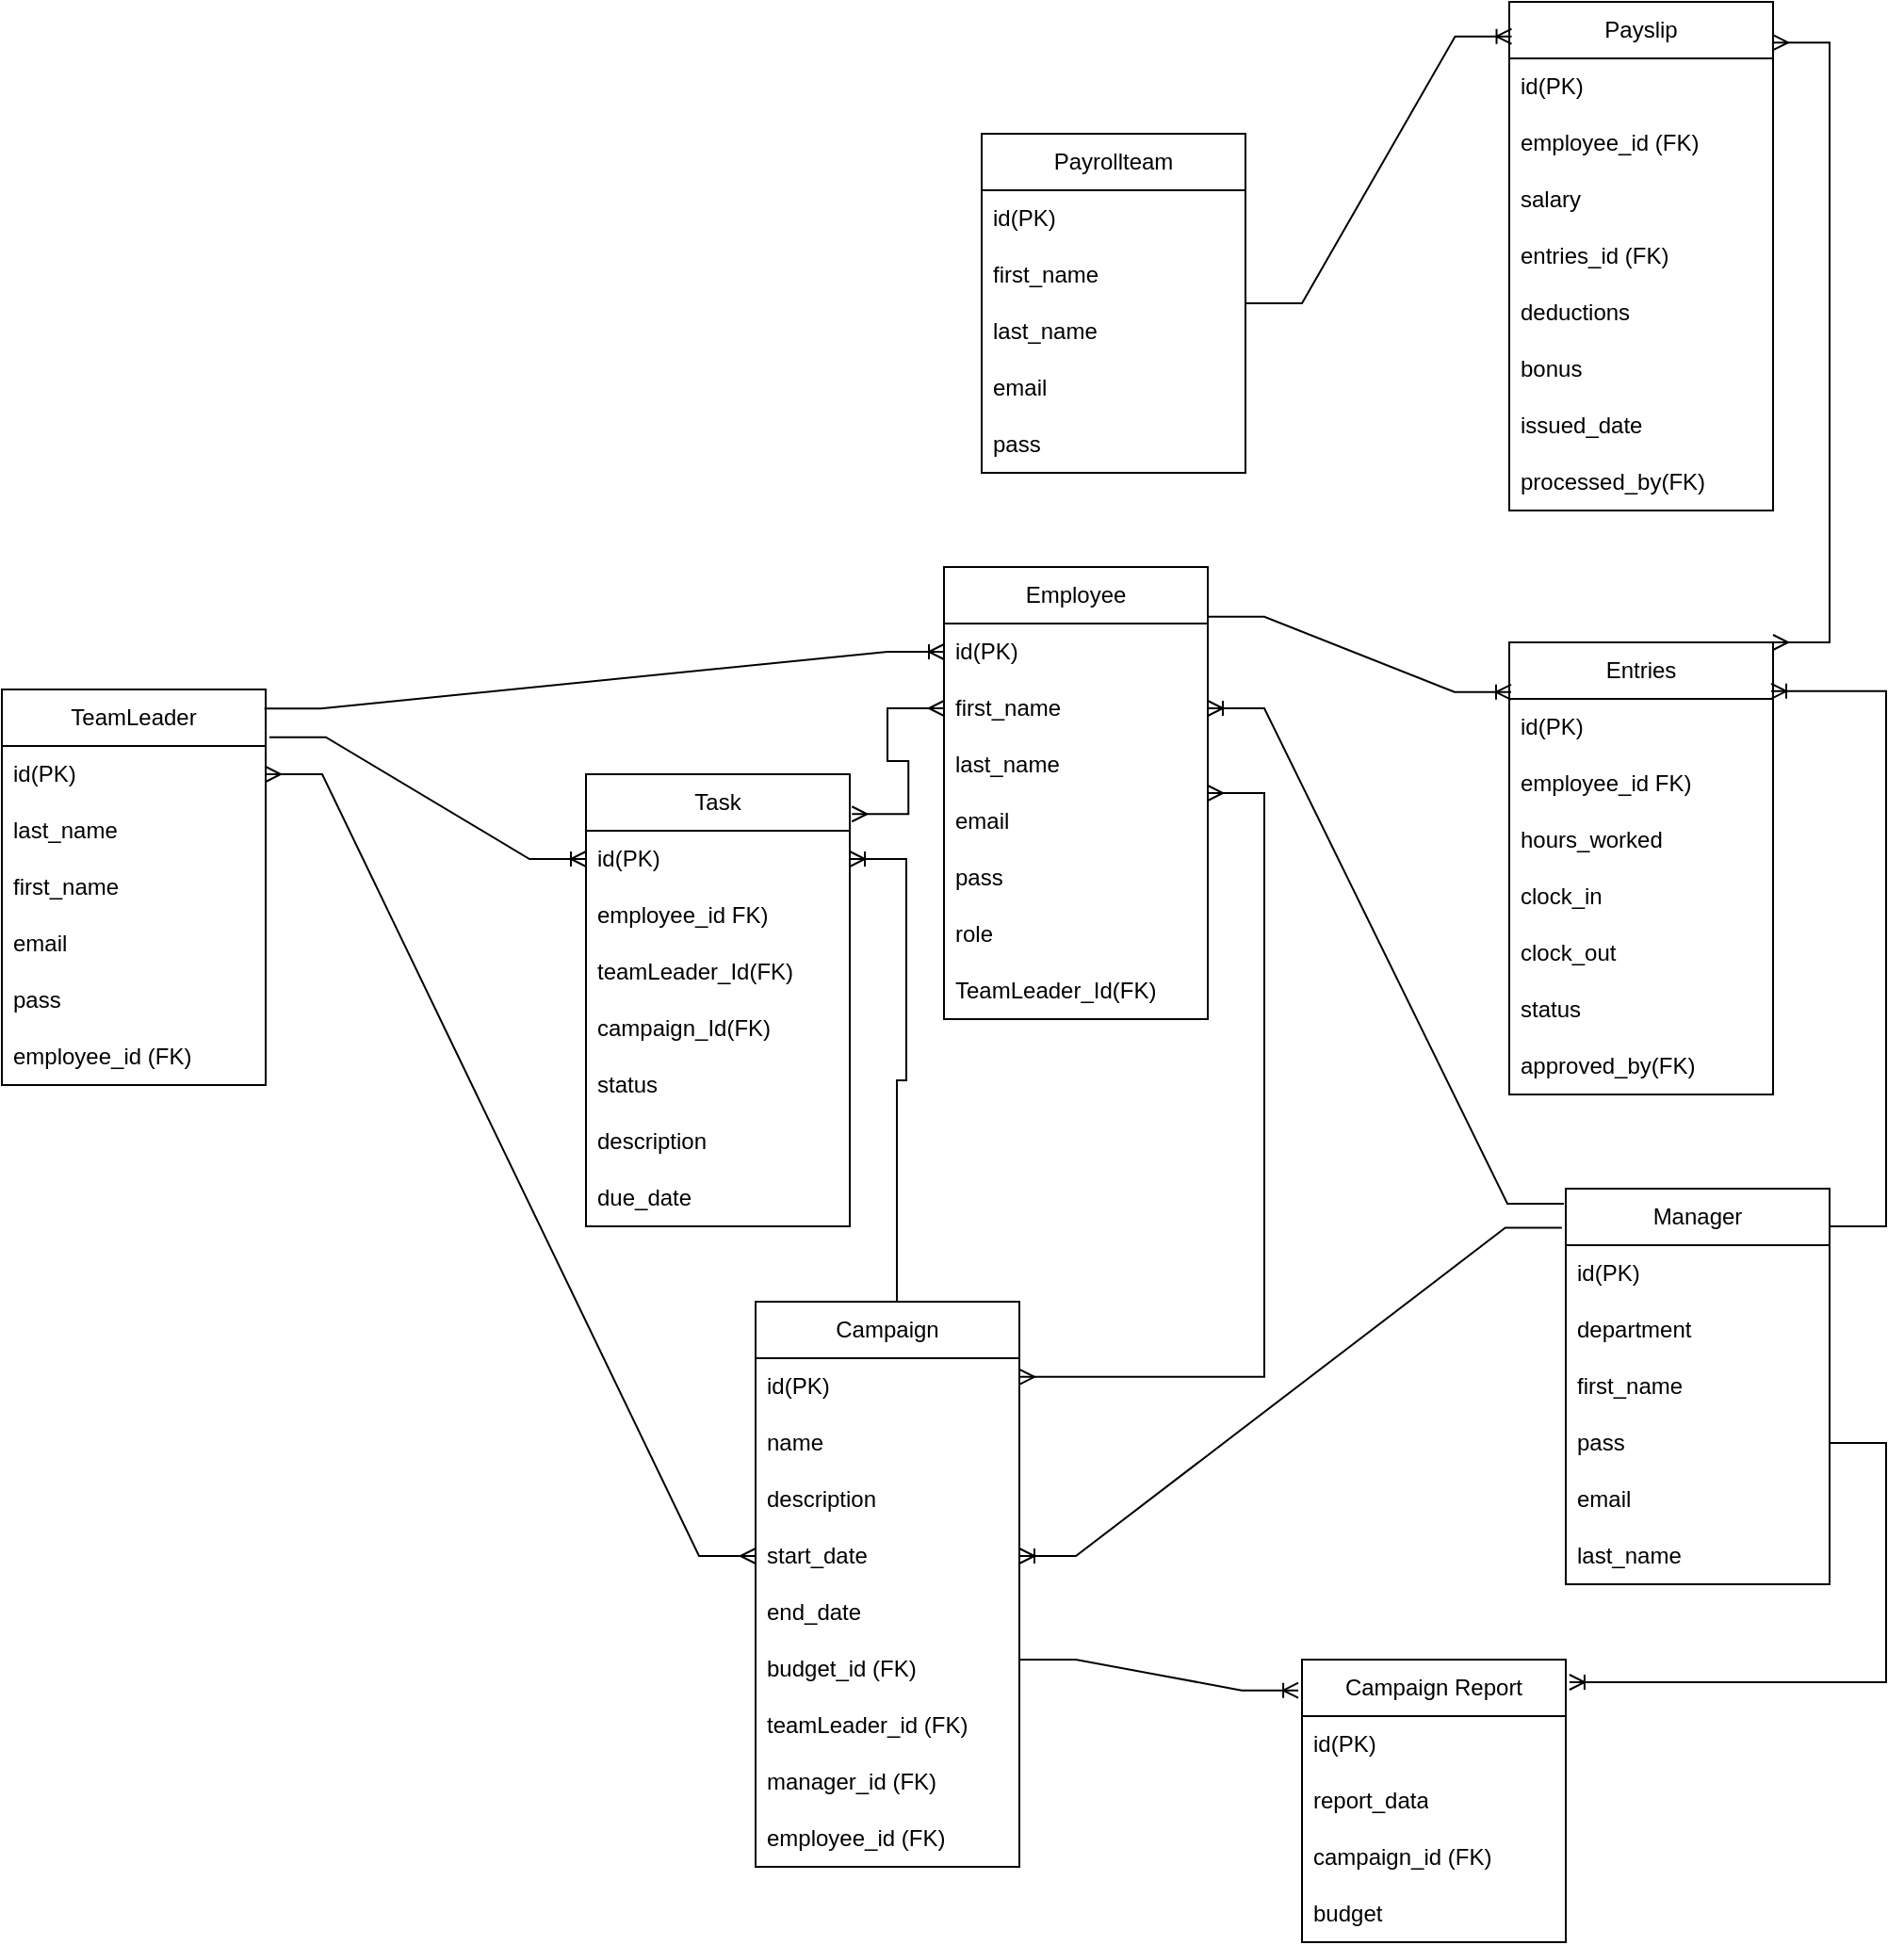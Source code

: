 <mxfile version="26.2.10">
  <diagram name="Page-1" id="Wmfk6qLvbJTr1F1_VfFd">
    <mxGraphModel dx="2952" dy="950" grid="1" gridSize="10" guides="1" tooltips="1" connect="1" arrows="1" fold="1" page="1" pageScale="1" pageWidth="827" pageHeight="1169" math="0" shadow="0">
      <root>
        <mxCell id="0" />
        <mxCell id="1" parent="0" />
        <mxCell id="tuSqd3and5ok3ep6RJln-10" value="Employee" style="swimlane;fontStyle=0;childLayout=stackLayout;horizontal=1;startSize=30;horizontalStack=0;resizeParent=1;resizeParentMax=0;resizeLast=0;collapsible=1;marginBottom=0;whiteSpace=wrap;html=1;" parent="1" vertex="1">
          <mxGeometry x="-60" y="320" width="140" height="240" as="geometry" />
        </mxCell>
        <mxCell id="tuSqd3and5ok3ep6RJln-11" value="id(PK)" style="text;strokeColor=none;fillColor=none;align=left;verticalAlign=middle;spacingLeft=4;spacingRight=4;overflow=hidden;points=[[0,0.5],[1,0.5]];portConstraint=eastwest;rotatable=0;whiteSpace=wrap;html=1;" parent="tuSqd3and5ok3ep6RJln-10" vertex="1">
          <mxGeometry y="30" width="140" height="30" as="geometry" />
        </mxCell>
        <mxCell id="tuSqd3and5ok3ep6RJln-13" value="first_&lt;span style=&quot;color: rgba(0, 0, 0, 0); font-family: monospace; font-size: 0px; text-wrap-mode: nowrap;&quot;&gt;%3CmxGraphModel%3E%3Croot%3E%3CmxCell%20id%3D%220%22%2F%3E%3CmxCell%20id%3D%221%22%20parent%3D%220%22%2F%3E%3CmxCell%20id%3D%222%22%20value%3D%22name%22%20style%3D%22text%3BstrokeColor%3Dnone%3BfillColor%3Dnone%3Balign%3Dleft%3BverticalAlign%3Dmiddle%3BspacingLeft%3D4%3BspacingRight%3D4%3Boverflow%3Dhidden%3Bpoints%3D%5B%5B0%2C0.5%5D%2C%5B1%2C0.5%5D%5D%3BportConstraint%3Deastwest%3Brotatable%3D0%3BwhiteSpace%3Dwrap%3Bhtml%3D1%3B%22%20vertex%3D%221%22%20parent%3D%221%22%3E%3CmxGeometry%20x%3D%22-200%22%20y%3D%22850%22%20width%3D%22140%22%20height%3D%2230%22%20as%3D%22geometry%22%2F%3E%3C%2FmxCell%3E%3C%2Froot%3E%3C%2FmxGraphModel%3E&lt;/span&gt;name" style="text;strokeColor=none;fillColor=none;align=left;verticalAlign=middle;spacingLeft=4;spacingRight=4;overflow=hidden;points=[[0,0.5],[1,0.5]];portConstraint=eastwest;rotatable=0;whiteSpace=wrap;html=1;" parent="tuSqd3and5ok3ep6RJln-10" vertex="1">
          <mxGeometry y="60" width="140" height="30" as="geometry" />
        </mxCell>
        <mxCell id="tuSqd3and5ok3ep6RJln-120" value="last_&lt;span style=&quot;color: rgba(0, 0, 0, 0); font-family: monospace; font-size: 0px; text-wrap-mode: nowrap;&quot;&gt;%3CmxGraphModel%3E%3Croot%3E%3CmxCell%20id%3D%220%22%2F%3E%3CmxCell%20id%3D%221%22%20parent%3D%220%22%2F%3E%3CmxCell%20id%3D%222%22%20value%3D%22name%22%20style%3D%22text%3BstrokeColor%3Dnone%3BfillColor%3Dnone%3Balign%3Dleft%3BverticalAlign%3Dmiddle%3BspacingLeft%3D4%3BspacingRight%3D4%3Boverflow%3Dhidden%3Bpoints%3D%5B%5B0%2C0.5%5D%2C%5B1%2C0.5%5D%5D%3BportConstraint%3Deastwest%3Brotatable%3D0%3BwhiteSpace%3Dwrap%3Bhtml%3D1%3B%22%20vertex%3D%221%22%20parent%3D%221%22%3E%3CmxGeometry%20x%3D%22-200%22%20y%3D%22850%22%20width%3D%22140%22%20height%3D%2230%22%20as%3D%22geometry%22%2F%3E%3C%2FmxCell%3E%3C%2Froot%3E%3C%2FmxGraphModel%3E&lt;/span&gt;name" style="text;strokeColor=none;fillColor=none;align=left;verticalAlign=middle;spacingLeft=4;spacingRight=4;overflow=hidden;points=[[0,0.5],[1,0.5]];portConstraint=eastwest;rotatable=0;whiteSpace=wrap;html=1;" parent="tuSqd3and5ok3ep6RJln-10" vertex="1">
          <mxGeometry y="90" width="140" height="30" as="geometry" />
        </mxCell>
        <mxCell id="tuSqd3and5ok3ep6RJln-15" value="email" style="text;strokeColor=none;fillColor=none;align=left;verticalAlign=middle;spacingLeft=4;spacingRight=4;overflow=hidden;points=[[0,0.5],[1,0.5]];portConstraint=eastwest;rotatable=0;whiteSpace=wrap;html=1;" parent="tuSqd3and5ok3ep6RJln-10" vertex="1">
          <mxGeometry y="120" width="140" height="30" as="geometry" />
        </mxCell>
        <mxCell id="tuSqd3and5ok3ep6RJln-16" value="pass" style="text;strokeColor=none;fillColor=none;align=left;verticalAlign=middle;spacingLeft=4;spacingRight=4;overflow=hidden;points=[[0,0.5],[1,0.5]];portConstraint=eastwest;rotatable=0;whiteSpace=wrap;html=1;" parent="tuSqd3and5ok3ep6RJln-10" vertex="1">
          <mxGeometry y="150" width="140" height="30" as="geometry" />
        </mxCell>
        <mxCell id="nJLZgOjrm-w3quuj3mW9-2" value="role" style="text;strokeColor=none;fillColor=none;align=left;verticalAlign=middle;spacingLeft=4;spacingRight=4;overflow=hidden;points=[[0,0.5],[1,0.5]];portConstraint=eastwest;rotatable=0;whiteSpace=wrap;html=1;" parent="tuSqd3and5ok3ep6RJln-10" vertex="1">
          <mxGeometry y="180" width="140" height="30" as="geometry" />
        </mxCell>
        <mxCell id="tuSqd3and5ok3ep6RJln-17" value="TeamLeader_Id(FK)" style="text;strokeColor=none;fillColor=none;align=left;verticalAlign=middle;spacingLeft=4;spacingRight=4;overflow=hidden;points=[[0,0.5],[1,0.5]];portConstraint=eastwest;rotatable=0;whiteSpace=wrap;html=1;" parent="tuSqd3and5ok3ep6RJln-10" vertex="1">
          <mxGeometry y="210" width="140" height="30" as="geometry" />
        </mxCell>
        <mxCell id="tuSqd3and5ok3ep6RJln-27" value="Entries" style="swimlane;fontStyle=0;childLayout=stackLayout;horizontal=1;startSize=30;horizontalStack=0;resizeParent=1;resizeParentMax=0;resizeLast=0;collapsible=1;marginBottom=0;whiteSpace=wrap;html=1;" parent="1" vertex="1">
          <mxGeometry x="240" y="360" width="140" height="240" as="geometry" />
        </mxCell>
        <mxCell id="tuSqd3and5ok3ep6RJln-34" value="id(PK)" style="text;strokeColor=none;fillColor=none;align=left;verticalAlign=middle;spacingLeft=4;spacingRight=4;overflow=hidden;points=[[0,0.5],[1,0.5]];portConstraint=eastwest;rotatable=0;whiteSpace=wrap;html=1;" parent="tuSqd3and5ok3ep6RJln-27" vertex="1">
          <mxGeometry y="30" width="140" height="30" as="geometry" />
        </mxCell>
        <mxCell id="tuSqd3and5ok3ep6RJln-28" value="employee_id FK)" style="text;strokeColor=none;fillColor=none;align=left;verticalAlign=middle;spacingLeft=4;spacingRight=4;overflow=hidden;points=[[0,0.5],[1,0.5]];portConstraint=eastwest;rotatable=0;whiteSpace=wrap;html=1;" parent="tuSqd3and5ok3ep6RJln-27" vertex="1">
          <mxGeometry y="60" width="140" height="30" as="geometry" />
        </mxCell>
        <mxCell id="tuSqd3and5ok3ep6RJln-29" value="hours_worked" style="text;strokeColor=none;fillColor=none;align=left;verticalAlign=middle;spacingLeft=4;spacingRight=4;overflow=hidden;points=[[0,0.5],[1,0.5]];portConstraint=eastwest;rotatable=0;whiteSpace=wrap;html=1;" parent="tuSqd3and5ok3ep6RJln-27" vertex="1">
          <mxGeometry y="90" width="140" height="30" as="geometry" />
        </mxCell>
        <mxCell id="tuSqd3and5ok3ep6RJln-30" value="clock_in" style="text;strokeColor=none;fillColor=none;align=left;verticalAlign=middle;spacingLeft=4;spacingRight=4;overflow=hidden;points=[[0,0.5],[1,0.5]];portConstraint=eastwest;rotatable=0;whiteSpace=wrap;html=1;" parent="tuSqd3and5ok3ep6RJln-27" vertex="1">
          <mxGeometry y="120" width="140" height="30" as="geometry" />
        </mxCell>
        <mxCell id="tuSqd3and5ok3ep6RJln-31" value="clock_out" style="text;strokeColor=none;fillColor=none;align=left;verticalAlign=middle;spacingLeft=4;spacingRight=4;overflow=hidden;points=[[0,0.5],[1,0.5]];portConstraint=eastwest;rotatable=0;whiteSpace=wrap;html=1;" parent="tuSqd3and5ok3ep6RJln-27" vertex="1">
          <mxGeometry y="150" width="140" height="30" as="geometry" />
        </mxCell>
        <mxCell id="tuSqd3and5ok3ep6RJln-32" value="status" style="text;strokeColor=none;fillColor=none;align=left;verticalAlign=middle;spacingLeft=4;spacingRight=4;overflow=hidden;points=[[0,0.5],[1,0.5]];portConstraint=eastwest;rotatable=0;whiteSpace=wrap;html=1;" parent="tuSqd3and5ok3ep6RJln-27" vertex="1">
          <mxGeometry y="180" width="140" height="30" as="geometry" />
        </mxCell>
        <mxCell id="nJLZgOjrm-w3quuj3mW9-10" value="approved_by(FK)" style="text;strokeColor=none;fillColor=none;align=left;verticalAlign=middle;spacingLeft=4;spacingRight=4;overflow=hidden;points=[[0,0.5],[1,0.5]];portConstraint=eastwest;rotatable=0;whiteSpace=wrap;html=1;" parent="tuSqd3and5ok3ep6RJln-27" vertex="1">
          <mxGeometry y="210" width="140" height="30" as="geometry" />
        </mxCell>
        <mxCell id="tuSqd3and5ok3ep6RJln-35" value="Payslip" style="swimlane;fontStyle=0;childLayout=stackLayout;horizontal=1;startSize=30;horizontalStack=0;resizeParent=1;resizeParentMax=0;resizeLast=0;collapsible=1;marginBottom=0;whiteSpace=wrap;html=1;" parent="1" vertex="1">
          <mxGeometry x="240" y="20" width="140" height="270" as="geometry" />
        </mxCell>
        <mxCell id="tuSqd3and5ok3ep6RJln-36" value="id(PK)" style="text;strokeColor=none;fillColor=none;align=left;verticalAlign=middle;spacingLeft=4;spacingRight=4;overflow=hidden;points=[[0,0.5],[1,0.5]];portConstraint=eastwest;rotatable=0;whiteSpace=wrap;html=1;" parent="tuSqd3and5ok3ep6RJln-35" vertex="1">
          <mxGeometry y="30" width="140" height="30" as="geometry" />
        </mxCell>
        <mxCell id="tuSqd3and5ok3ep6RJln-37" value="employee_id (FK)" style="text;strokeColor=none;fillColor=none;align=left;verticalAlign=middle;spacingLeft=4;spacingRight=4;overflow=hidden;points=[[0,0.5],[1,0.5]];portConstraint=eastwest;rotatable=0;whiteSpace=wrap;html=1;" parent="tuSqd3and5ok3ep6RJln-35" vertex="1">
          <mxGeometry y="60" width="140" height="30" as="geometry" />
        </mxCell>
        <mxCell id="tuSqd3and5ok3ep6RJln-38" value="salary" style="text;strokeColor=none;fillColor=none;align=left;verticalAlign=middle;spacingLeft=4;spacingRight=4;overflow=hidden;points=[[0,0.5],[1,0.5]];portConstraint=eastwest;rotatable=0;whiteSpace=wrap;html=1;" parent="tuSqd3and5ok3ep6RJln-35" vertex="1">
          <mxGeometry y="90" width="140" height="30" as="geometry" />
        </mxCell>
        <mxCell id="nJLZgOjrm-w3quuj3mW9-12" value="entries_id (FK)" style="text;strokeColor=none;fillColor=none;align=left;verticalAlign=middle;spacingLeft=4;spacingRight=4;overflow=hidden;points=[[0,0.5],[1,0.5]];portConstraint=eastwest;rotatable=0;whiteSpace=wrap;html=1;" parent="tuSqd3and5ok3ep6RJln-35" vertex="1">
          <mxGeometry y="120" width="140" height="30" as="geometry" />
        </mxCell>
        <mxCell id="tuSqd3and5ok3ep6RJln-39" value="deductions" style="text;strokeColor=none;fillColor=none;align=left;verticalAlign=middle;spacingLeft=4;spacingRight=4;overflow=hidden;points=[[0,0.5],[1,0.5]];portConstraint=eastwest;rotatable=0;whiteSpace=wrap;html=1;" parent="tuSqd3and5ok3ep6RJln-35" vertex="1">
          <mxGeometry y="150" width="140" height="30" as="geometry" />
        </mxCell>
        <mxCell id="tuSqd3and5ok3ep6RJln-40" value="bonus" style="text;strokeColor=none;fillColor=none;align=left;verticalAlign=middle;spacingLeft=4;spacingRight=4;overflow=hidden;points=[[0,0.5],[1,0.5]];portConstraint=eastwest;rotatable=0;whiteSpace=wrap;html=1;" parent="tuSqd3and5ok3ep6RJln-35" vertex="1">
          <mxGeometry y="180" width="140" height="30" as="geometry" />
        </mxCell>
        <mxCell id="tuSqd3and5ok3ep6RJln-41" value="issued_date" style="text;strokeColor=none;fillColor=none;align=left;verticalAlign=middle;spacingLeft=4;spacingRight=4;overflow=hidden;points=[[0,0.5],[1,0.5]];portConstraint=eastwest;rotatable=0;whiteSpace=wrap;html=1;" parent="tuSqd3and5ok3ep6RJln-35" vertex="1">
          <mxGeometry y="210" width="140" height="30" as="geometry" />
        </mxCell>
        <mxCell id="nJLZgOjrm-w3quuj3mW9-11" value="processed_by(FK)" style="text;strokeColor=none;fillColor=none;align=left;verticalAlign=middle;spacingLeft=4;spacingRight=4;overflow=hidden;points=[[0,0.5],[1,0.5]];portConstraint=eastwest;rotatable=0;whiteSpace=wrap;html=1;" parent="tuSqd3and5ok3ep6RJln-35" vertex="1">
          <mxGeometry y="240" width="140" height="30" as="geometry" />
        </mxCell>
        <mxCell id="tuSqd3and5ok3ep6RJln-42" value="Campaign" style="swimlane;fontStyle=0;childLayout=stackLayout;horizontal=1;startSize=30;horizontalStack=0;resizeParent=1;resizeParentMax=0;resizeLast=0;collapsible=1;marginBottom=0;whiteSpace=wrap;html=1;" parent="1" vertex="1">
          <mxGeometry x="-160" y="710" width="140" height="300" as="geometry" />
        </mxCell>
        <mxCell id="tuSqd3and5ok3ep6RJln-43" value="id(PK)" style="text;strokeColor=none;fillColor=none;align=left;verticalAlign=middle;spacingLeft=4;spacingRight=4;overflow=hidden;points=[[0,0.5],[1,0.5]];portConstraint=eastwest;rotatable=0;whiteSpace=wrap;html=1;" parent="tuSqd3and5ok3ep6RJln-42" vertex="1">
          <mxGeometry y="30" width="140" height="30" as="geometry" />
        </mxCell>
        <mxCell id="tuSqd3and5ok3ep6RJln-44" value="name" style="text;strokeColor=none;fillColor=none;align=left;verticalAlign=middle;spacingLeft=4;spacingRight=4;overflow=hidden;points=[[0,0.5],[1,0.5]];portConstraint=eastwest;rotatable=0;whiteSpace=wrap;html=1;" parent="tuSqd3and5ok3ep6RJln-42" vertex="1">
          <mxGeometry y="60" width="140" height="30" as="geometry" />
        </mxCell>
        <mxCell id="nJLZgOjrm-w3quuj3mW9-3" value="description" style="text;strokeColor=none;fillColor=none;align=left;verticalAlign=middle;spacingLeft=4;spacingRight=4;overflow=hidden;points=[[0,0.5],[1,0.5]];portConstraint=eastwest;rotatable=0;whiteSpace=wrap;html=1;" parent="tuSqd3and5ok3ep6RJln-42" vertex="1">
          <mxGeometry y="90" width="140" height="30" as="geometry" />
        </mxCell>
        <mxCell id="tuSqd3and5ok3ep6RJln-45" value="start_date" style="text;strokeColor=none;fillColor=none;align=left;verticalAlign=middle;spacingLeft=4;spacingRight=4;overflow=hidden;points=[[0,0.5],[1,0.5]];portConstraint=eastwest;rotatable=0;whiteSpace=wrap;html=1;" parent="tuSqd3and5ok3ep6RJln-42" vertex="1">
          <mxGeometry y="120" width="140" height="30" as="geometry" />
        </mxCell>
        <mxCell id="tuSqd3and5ok3ep6RJln-46" value="end_date" style="text;strokeColor=none;fillColor=none;align=left;verticalAlign=middle;spacingLeft=4;spacingRight=4;overflow=hidden;points=[[0,0.5],[1,0.5]];portConstraint=eastwest;rotatable=0;whiteSpace=wrap;html=1;" parent="tuSqd3and5ok3ep6RJln-42" vertex="1">
          <mxGeometry y="150" width="140" height="30" as="geometry" />
        </mxCell>
        <mxCell id="tuSqd3and5ok3ep6RJln-129" value="budget_id (FK)" style="text;strokeColor=none;fillColor=none;align=left;verticalAlign=middle;spacingLeft=4;spacingRight=4;overflow=hidden;points=[[0,0.5],[1,0.5]];portConstraint=eastwest;rotatable=0;whiteSpace=wrap;html=1;" parent="tuSqd3and5ok3ep6RJln-42" vertex="1">
          <mxGeometry y="180" width="140" height="30" as="geometry" />
        </mxCell>
        <mxCell id="tuSqd3and5ok3ep6RJln-130" value="teamLeader_id (FK)" style="text;strokeColor=none;fillColor=none;align=left;verticalAlign=middle;spacingLeft=4;spacingRight=4;overflow=hidden;points=[[0,0.5],[1,0.5]];portConstraint=eastwest;rotatable=0;whiteSpace=wrap;html=1;" parent="tuSqd3and5ok3ep6RJln-42" vertex="1">
          <mxGeometry y="210" width="140" height="30" as="geometry" />
        </mxCell>
        <mxCell id="tuSqd3and5ok3ep6RJln-131" value="manager_id (FK)" style="text;strokeColor=none;fillColor=none;align=left;verticalAlign=middle;spacingLeft=4;spacingRight=4;overflow=hidden;points=[[0,0.5],[1,0.5]];portConstraint=eastwest;rotatable=0;whiteSpace=wrap;html=1;" parent="tuSqd3and5ok3ep6RJln-42" vertex="1">
          <mxGeometry y="240" width="140" height="30" as="geometry" />
        </mxCell>
        <mxCell id="tuSqd3and5ok3ep6RJln-132" value="employee_id (FK)" style="text;strokeColor=none;fillColor=none;align=left;verticalAlign=middle;spacingLeft=4;spacingRight=4;overflow=hidden;points=[[0,0.5],[1,0.5]];portConstraint=eastwest;rotatable=0;whiteSpace=wrap;html=1;" parent="tuSqd3and5ok3ep6RJln-42" vertex="1">
          <mxGeometry y="270" width="140" height="30" as="geometry" />
        </mxCell>
        <mxCell id="tuSqd3and5ok3ep6RJln-49" value="Campaign Report&lt;span style=&quot;color: rgba(0, 0, 0, 0); font-family: monospace; font-size: 0px; text-align: start; text-wrap-mode: nowrap;&quot;&gt;%3CmxGraphModel%3E%3Croot%3E%3CmxCell%20id%3D%220%22%2F%3E%3CmxCell%20id%3D%221%22%20parent%3D%220%22%2F%3E%3CmxCell%20id%3D%222%22%20value%3D%22Campaign%20Report%22%20style%3D%22swimlane%3BfontStyle%3D0%3BchildLayout%3DstackLayout%3Bhorizontal%3D1%3BstartSize%3D30%3BhorizontalStack%3D0%3BresizeParent%3D1%3BresizeParentMax%3D0%3BresizeLast%3D0%3Bcollapsible%3D1%3BmarginBottom%3D0%3BwhiteSpace%3Dwrap%3Bhtml%3D1%3B%22%20vertex%3D%221%22%20parent%3D%221%22%3E%3CmxGeometry%20x%3D%2270%22%20y%3D%22570%22%20width%3D%22140%22%20height%3D%22150%22%20as%3D%22geometry%22%3E%3CmxRectangle%20x%3D%2280%22%20y%3D%22520%22%20width%3D%22130%22%20height%3D%2230%22%20as%3D%22alternateBounds%22%2F%3E%3C%2FmxGeometry%3E%3C%2FmxCell%3E%3CmxCell%20id%3D%223%22%20value%3D%22id%22%20style%3D%22text%3BstrokeColor%3Dnone%3BfillColor%3Dnone%3Balign%3Dleft%3BverticalAlign%3Dmiddle%3BspacingLeft%3D4%3BspacingRight%3D4%3Boverflow%3Dhidden%3Bpoints%3D%5B%5B0%2C0.5%5D%2C%5B1%2C0.5%5D%5D%3BportConstraint%3Deastwest%3Brotatable%3D0%3BwhiteSpace%3Dwrap%3Bhtml%3D1%3B%22%20vertex%3D%221%22%20parent%3D%222%22%3E%3CmxGeometry%20y%3D%2230%22%20width%3D%22140%22%20height%3D%2230%22%20as%3D%22geometry%22%2F%3E%3C%2FmxCell%3E%3CmxCell%20id%3D%224%22%20value%3D%22report_data%22%20style%3D%22text%3BstrokeColor%3Dnone%3BfillColor%3Dnone%3Balign%3Dleft%3BverticalAlign%3Dmiddle%3BspacingLeft%3D4%3BspacingRight%3D4%3Boverflow%3Dhidden%3Bpoints%3D%5B%5B0%2C0.5%5D%2C%5B1%2C0.5%5D%5D%3BportConstraint%3Deastwest%3Brotatable%3D0%3BwhiteSpace%3Dwrap%3Bhtml%3D1%3B%22%20vertex%3D%221%22%20parent%3D%222%22%3E%3CmxGeometry%20y%3D%2260%22%20width%3D%22140%22%20height%3D%2230%22%20as%3D%22geometry%22%2F%3E%3C%2FmxCell%3E%3CmxCell%20id%3D%225%22%20value%3D%22campaign_id%20(FK)%22%20style%3D%22text%3BstrokeColor%3Dnone%3BfillColor%3Dnone%3Balign%3Dleft%3BverticalAlign%3Dmiddle%3BspacingLeft%3D4%3BspacingRight%3D4%3Boverflow%3Dhidden%3Bpoints%3D%5B%5B0%2C0.5%5D%2C%5B1%2C0.5%5D%5D%3BportConstraint%3Deastwest%3Brotatable%3D0%3BwhiteSpace%3Dwrap%3Bhtml%3D1%3B%22%20vertex%3D%221%22%20parent%3D%222%22%3E%3CmxGeometry%20y%3D%2290%22%20width%3D%22140%22%20height%3D%2230%22%20as%3D%22geometry%22%2F%3E%3C%2FmxCell%3E%3CmxCell%20id%3D%226%22%20value%3D%22created_by%20(FK)%22%20style%3D%22text%3BstrokeColor%3Dnone%3BfillColor%3Dnone%3Balign%3Dleft%3BverticalAlign%3Dmiddle%3BspacingLeft%3D4%3BspacingRight%3D4%3Boverflow%3Dhidden%3Bpoints%3D%5B%5B0%2C0.5%5D%2C%5B1%2C0.5%5D%5D%3BportConstraint%3Deastwest%3Brotatable%3D0%3BwhiteSpace%3Dwrap%3Bhtml%3D1%3B%22%20vertex%3D%221%22%20parent%3D%222%22%3E%3CmxGeometry%20y%3D%22120%22%20width%3D%22140%22%20height%3D%2230%22%20as%3D%22geometry%22%2F%3E%3C%2FmxCell%3E%3C%2Froot%3E%3C%2FmxGraphModel%3E&lt;/span&gt;" style="swimlane;fontStyle=0;childLayout=stackLayout;horizontal=1;startSize=30;horizontalStack=0;resizeParent=1;resizeParentMax=0;resizeLast=0;collapsible=1;marginBottom=0;whiteSpace=wrap;html=1;" parent="1" vertex="1">
          <mxGeometry x="130" y="900" width="140" height="150" as="geometry">
            <mxRectangle x="80" y="520" width="130" height="30" as="alternateBounds" />
          </mxGeometry>
        </mxCell>
        <mxCell id="tuSqd3and5ok3ep6RJln-50" value="id(PK)" style="text;strokeColor=none;fillColor=none;align=left;verticalAlign=middle;spacingLeft=4;spacingRight=4;overflow=hidden;points=[[0,0.5],[1,0.5]];portConstraint=eastwest;rotatable=0;whiteSpace=wrap;html=1;" parent="tuSqd3and5ok3ep6RJln-49" vertex="1">
          <mxGeometry y="30" width="140" height="30" as="geometry" />
        </mxCell>
        <mxCell id="tuSqd3and5ok3ep6RJln-51" value="report_data" style="text;strokeColor=none;fillColor=none;align=left;verticalAlign=middle;spacingLeft=4;spacingRight=4;overflow=hidden;points=[[0,0.5],[1,0.5]];portConstraint=eastwest;rotatable=0;whiteSpace=wrap;html=1;" parent="tuSqd3and5ok3ep6RJln-49" vertex="1">
          <mxGeometry y="60" width="140" height="30" as="geometry" />
        </mxCell>
        <mxCell id="tuSqd3and5ok3ep6RJln-52" value="campaign_id (FK)" style="text;strokeColor=none;fillColor=none;align=left;verticalAlign=middle;spacingLeft=4;spacingRight=4;overflow=hidden;points=[[0,0.5],[1,0.5]];portConstraint=eastwest;rotatable=0;whiteSpace=wrap;html=1;" parent="tuSqd3and5ok3ep6RJln-49" vertex="1">
          <mxGeometry y="90" width="140" height="30" as="geometry" />
        </mxCell>
        <mxCell id="tuSqd3and5ok3ep6RJln-53" value="budget" style="text;strokeColor=none;fillColor=none;align=left;verticalAlign=middle;spacingLeft=4;spacingRight=4;overflow=hidden;points=[[0,0.5],[1,0.5]];portConstraint=eastwest;rotatable=0;whiteSpace=wrap;html=1;" parent="tuSqd3and5ok3ep6RJln-49" vertex="1">
          <mxGeometry y="120" width="140" height="30" as="geometry" />
        </mxCell>
        <mxCell id="tuSqd3and5ok3ep6RJln-54" value="Manager" style="swimlane;fontStyle=0;childLayout=stackLayout;horizontal=1;startSize=30;horizontalStack=0;resizeParent=1;resizeParentMax=0;resizeLast=0;collapsible=1;marginBottom=0;whiteSpace=wrap;html=1;" parent="1" vertex="1">
          <mxGeometry x="270" y="650" width="140" height="210" as="geometry" />
        </mxCell>
        <mxCell id="tuSqd3and5ok3ep6RJln-55" value="id(PK)" style="text;strokeColor=none;fillColor=none;align=left;verticalAlign=middle;spacingLeft=4;spacingRight=4;overflow=hidden;points=[[0,0.5],[1,0.5]];portConstraint=eastwest;rotatable=0;whiteSpace=wrap;html=1;" parent="tuSqd3and5ok3ep6RJln-54" vertex="1">
          <mxGeometry y="30" width="140" height="30" as="geometry" />
        </mxCell>
        <mxCell id="tuSqd3and5ok3ep6RJln-59" value="department" style="text;strokeColor=none;fillColor=none;align=left;verticalAlign=middle;spacingLeft=4;spacingRight=4;overflow=hidden;points=[[0,0.5],[1,0.5]];portConstraint=eastwest;rotatable=0;whiteSpace=wrap;html=1;" parent="tuSqd3and5ok3ep6RJln-54" vertex="1">
          <mxGeometry y="60" width="140" height="30" as="geometry" />
        </mxCell>
        <mxCell id="1h1AhR94xAg43jk-QPCl-7" value="first_&lt;span style=&quot;color: rgba(0, 0, 0, 0); font-family: monospace; font-size: 0px; text-wrap-mode: nowrap;&quot;&gt;%3CmxGraphModel%3E%3Croot%3E%3CmxCell%20id%3D%220%22%2F%3E%3CmxCell%20id%3D%221%22%20parent%3D%220%22%2F%3E%3CmxCell%20id%3D%222%22%20value%3D%22name%22%20style%3D%22text%3BstrokeColor%3Dnone%3BfillColor%3Dnone%3Balign%3Dleft%3BverticalAlign%3Dmiddle%3BspacingLeft%3D4%3BspacingRight%3D4%3Boverflow%3Dhidden%3Bpoints%3D%5B%5B0%2C0.5%5D%2C%5B1%2C0.5%5D%5D%3BportConstraint%3Deastwest%3Brotatable%3D0%3BwhiteSpace%3Dwrap%3Bhtml%3D1%3B%22%20vertex%3D%221%22%20parent%3D%221%22%3E%3CmxGeometry%20x%3D%22-200%22%20y%3D%22850%22%20width%3D%22140%22%20height%3D%2230%22%20as%3D%22geometry%22%2F%3E%3C%2FmxCell%3E%3C%2Froot%3E%3C%2FmxGraphModel%3E&lt;/span&gt;name" style="text;strokeColor=none;fillColor=none;align=left;verticalAlign=middle;spacingLeft=4;spacingRight=4;overflow=hidden;points=[[0,0.5],[1,0.5]];portConstraint=eastwest;rotatable=0;whiteSpace=wrap;html=1;" parent="tuSqd3and5ok3ep6RJln-54" vertex="1">
          <mxGeometry y="90" width="140" height="30" as="geometry" />
        </mxCell>
        <mxCell id="1h1AhR94xAg43jk-QPCl-10" value="pass" style="text;strokeColor=none;fillColor=none;align=left;verticalAlign=middle;spacingLeft=4;spacingRight=4;overflow=hidden;points=[[0,0.5],[1,0.5]];portConstraint=eastwest;rotatable=0;whiteSpace=wrap;html=1;" parent="tuSqd3and5ok3ep6RJln-54" vertex="1">
          <mxGeometry y="120" width="140" height="30" as="geometry" />
        </mxCell>
        <mxCell id="1h1AhR94xAg43jk-QPCl-9" value="email" style="text;strokeColor=none;fillColor=none;align=left;verticalAlign=middle;spacingLeft=4;spacingRight=4;overflow=hidden;points=[[0,0.5],[1,0.5]];portConstraint=eastwest;rotatable=0;whiteSpace=wrap;html=1;" parent="tuSqd3and5ok3ep6RJln-54" vertex="1">
          <mxGeometry y="150" width="140" height="30" as="geometry" />
        </mxCell>
        <mxCell id="1h1AhR94xAg43jk-QPCl-8" value="last_&lt;span style=&quot;color: rgba(0, 0, 0, 0); font-family: monospace; font-size: 0px; text-wrap-mode: nowrap;&quot;&gt;%3CmxGraphModel%3E%3Croot%3E%3CmxCell%20id%3D%220%22%2F%3E%3CmxCell%20id%3D%221%22%20parent%3D%220%22%2F%3E%3CmxCell%20id%3D%222%22%20value%3D%22name%22%20style%3D%22text%3BstrokeColor%3Dnone%3BfillColor%3Dnone%3Balign%3Dleft%3BverticalAlign%3Dmiddle%3BspacingLeft%3D4%3BspacingRight%3D4%3Boverflow%3Dhidden%3Bpoints%3D%5B%5B0%2C0.5%5D%2C%5B1%2C0.5%5D%5D%3BportConstraint%3Deastwest%3Brotatable%3D0%3BwhiteSpace%3Dwrap%3Bhtml%3D1%3B%22%20vertex%3D%221%22%20parent%3D%221%22%3E%3CmxGeometry%20x%3D%22-200%22%20y%3D%22850%22%20width%3D%22140%22%20height%3D%2230%22%20as%3D%22geometry%22%2F%3E%3C%2FmxCell%3E%3C%2Froot%3E%3C%2FmxGraphModel%3E&lt;/span&gt;name" style="text;strokeColor=none;fillColor=none;align=left;verticalAlign=middle;spacingLeft=4;spacingRight=4;overflow=hidden;points=[[0,0.5],[1,0.5]];portConstraint=eastwest;rotatable=0;whiteSpace=wrap;html=1;" parent="tuSqd3and5ok3ep6RJln-54" vertex="1">
          <mxGeometry y="180" width="140" height="30" as="geometry" />
        </mxCell>
        <mxCell id="tuSqd3and5ok3ep6RJln-67" value="TeamLeader" style="swimlane;fontStyle=0;childLayout=stackLayout;horizontal=1;startSize=30;horizontalStack=0;resizeParent=1;resizeParentMax=0;resizeLast=0;collapsible=1;marginBottom=0;whiteSpace=wrap;html=1;" parent="1" vertex="1">
          <mxGeometry x="-560" y="385" width="140" height="210" as="geometry" />
        </mxCell>
        <mxCell id="tuSqd3and5ok3ep6RJln-68" value="id(PK)" style="text;strokeColor=none;fillColor=none;align=left;verticalAlign=middle;spacingLeft=4;spacingRight=4;overflow=hidden;points=[[0,0.5],[1,0.5]];portConstraint=eastwest;rotatable=0;whiteSpace=wrap;html=1;" parent="tuSqd3and5ok3ep6RJln-67" vertex="1">
          <mxGeometry y="30" width="140" height="30" as="geometry" />
        </mxCell>
        <mxCell id="tuSqd3and5ok3ep6RJln-125" value="last_&lt;span style=&quot;color: rgba(0, 0, 0, 0); font-family: monospace; font-size: 0px; text-wrap-mode: nowrap;&quot;&gt;%3CmxGraphModel%3E%3Croot%3E%3CmxCell%20id%3D%220%22%2F%3E%3CmxCell%20id%3D%221%22%20parent%3D%220%22%2F%3E%3CmxCell%20id%3D%222%22%20value%3D%22name%22%20style%3D%22text%3BstrokeColor%3Dnone%3BfillColor%3Dnone%3Balign%3Dleft%3BverticalAlign%3Dmiddle%3BspacingLeft%3D4%3BspacingRight%3D4%3Boverflow%3Dhidden%3Bpoints%3D%5B%5B0%2C0.5%5D%2C%5B1%2C0.5%5D%5D%3BportConstraint%3Deastwest%3Brotatable%3D0%3BwhiteSpace%3Dwrap%3Bhtml%3D1%3B%22%20vertex%3D%221%22%20parent%3D%221%22%3E%3CmxGeometry%20x%3D%22-200%22%20y%3D%22850%22%20width%3D%22140%22%20height%3D%2230%22%20as%3D%22geometry%22%2F%3E%3C%2FmxCell%3E%3C%2Froot%3E%3C%2FmxGraphModel%3E&lt;/span&gt;name" style="text;strokeColor=none;fillColor=none;align=left;verticalAlign=middle;spacingLeft=4;spacingRight=4;overflow=hidden;points=[[0,0.5],[1,0.5]];portConstraint=eastwest;rotatable=0;whiteSpace=wrap;html=1;" parent="tuSqd3and5ok3ep6RJln-67" vertex="1">
          <mxGeometry y="60" width="140" height="30" as="geometry" />
        </mxCell>
        <mxCell id="tuSqd3and5ok3ep6RJln-124" value="first_&lt;span style=&quot;color: rgba(0, 0, 0, 0); font-family: monospace; font-size: 0px; text-wrap-mode: nowrap;&quot;&gt;%3CmxGraphModel%3E%3Croot%3E%3CmxCell%20id%3D%220%22%2F%3E%3CmxCell%20id%3D%221%22%20parent%3D%220%22%2F%3E%3CmxCell%20id%3D%222%22%20value%3D%22name%22%20style%3D%22text%3BstrokeColor%3Dnone%3BfillColor%3Dnone%3Balign%3Dleft%3BverticalAlign%3Dmiddle%3BspacingLeft%3D4%3BspacingRight%3D4%3Boverflow%3Dhidden%3Bpoints%3D%5B%5B0%2C0.5%5D%2C%5B1%2C0.5%5D%5D%3BportConstraint%3Deastwest%3Brotatable%3D0%3BwhiteSpace%3Dwrap%3Bhtml%3D1%3B%22%20vertex%3D%221%22%20parent%3D%221%22%3E%3CmxGeometry%20x%3D%22-200%22%20y%3D%22850%22%20width%3D%22140%22%20height%3D%2230%22%20as%3D%22geometry%22%2F%3E%3C%2FmxCell%3E%3C%2Froot%3E%3C%2FmxGraphModel%3E&lt;/span&gt;name" style="text;strokeColor=none;fillColor=none;align=left;verticalAlign=middle;spacingLeft=4;spacingRight=4;overflow=hidden;points=[[0,0.5],[1,0.5]];portConstraint=eastwest;rotatable=0;whiteSpace=wrap;html=1;" parent="tuSqd3and5ok3ep6RJln-67" vertex="1">
          <mxGeometry y="90" width="140" height="30" as="geometry" />
        </mxCell>
        <mxCell id="tuSqd3and5ok3ep6RJln-151" value="email" style="text;strokeColor=none;fillColor=none;align=left;verticalAlign=middle;spacingLeft=4;spacingRight=4;overflow=hidden;points=[[0,0.5],[1,0.5]];portConstraint=eastwest;rotatable=0;whiteSpace=wrap;html=1;" parent="tuSqd3and5ok3ep6RJln-67" vertex="1">
          <mxGeometry y="120" width="140" height="30" as="geometry" />
        </mxCell>
        <mxCell id="tuSqd3and5ok3ep6RJln-152" value="pass" style="text;strokeColor=none;fillColor=none;align=left;verticalAlign=middle;spacingLeft=4;spacingRight=4;overflow=hidden;points=[[0,0.5],[1,0.5]];portConstraint=eastwest;rotatable=0;whiteSpace=wrap;html=1;" parent="tuSqd3and5ok3ep6RJln-67" vertex="1">
          <mxGeometry y="150" width="140" height="30" as="geometry" />
        </mxCell>
        <mxCell id="tuSqd3and5ok3ep6RJln-69" value="employee_id (FK)" style="text;strokeColor=none;fillColor=none;align=left;verticalAlign=middle;spacingLeft=4;spacingRight=4;overflow=hidden;points=[[0,0.5],[1,0.5]];portConstraint=eastwest;rotatable=0;whiteSpace=wrap;html=1;" parent="tuSqd3and5ok3ep6RJln-67" vertex="1">
          <mxGeometry y="180" width="140" height="30" as="geometry" />
        </mxCell>
        <mxCell id="tuSqd3and5ok3ep6RJln-76" value="" style="edgeStyle=entityRelationEdgeStyle;fontSize=12;html=1;endArrow=ERoneToMany;rounded=0;exitX=1;exitY=0.11;exitDx=0;exitDy=0;entryX=0.007;entryY=0.11;entryDx=0;entryDy=0;entryPerimeter=0;exitPerimeter=0;" parent="1" source="tuSqd3and5ok3ep6RJln-10" target="tuSqd3and5ok3ep6RJln-27" edge="1">
          <mxGeometry width="100" height="100" relative="1" as="geometry">
            <mxPoint x="270" y="980" as="sourcePoint" />
            <mxPoint x="370" y="880" as="targetPoint" />
          </mxGeometry>
        </mxCell>
        <mxCell id="tuSqd3and5ok3ep6RJln-78" value="" style="edgeStyle=entityRelationEdgeStyle;fontSize=12;html=1;endArrow=ERmany;startArrow=ERmany;rounded=0;exitX=1;exitY=0.133;exitDx=0;exitDy=0;exitPerimeter=0;" parent="1" source="tuSqd3and5ok3ep6RJln-42" target="tuSqd3and5ok3ep6RJln-10" edge="1">
          <mxGeometry width="100" height="100" relative="1" as="geometry">
            <mxPoint x="-100" y="475" as="sourcePoint" />
            <mxPoint x="-50" y="400" as="targetPoint" />
            <Array as="points">
              <mxPoint x="-70" y="680" />
              <mxPoint x="-50" y="610" />
              <mxPoint x="-40" y="620" />
              <mxPoint x="-70" y="620" />
            </Array>
          </mxGeometry>
        </mxCell>
        <mxCell id="tuSqd3and5ok3ep6RJln-82" value="" style="edgeStyle=entityRelationEdgeStyle;fontSize=12;html=1;endArrow=ERoneToMany;rounded=0;entryX=1.014;entryY=0.08;entryDx=0;entryDy=0;entryPerimeter=0;" parent="1" source="1h1AhR94xAg43jk-QPCl-10" target="tuSqd3and5ok3ep6RJln-49" edge="1">
          <mxGeometry width="100" height="100" relative="1" as="geometry">
            <mxPoint x="190" y="860" as="sourcePoint" />
            <mxPoint x="340" y="860" as="targetPoint" />
          </mxGeometry>
        </mxCell>
        <mxCell id="tuSqd3and5ok3ep6RJln-103" value="" style="edgeStyle=entityRelationEdgeStyle;fontSize=12;html=1;endArrow=ERoneToMany;rounded=0;entryX=1;entryY=0.5;entryDx=0;entryDy=0;exitX=-0.015;exitY=0.099;exitDx=0;exitDy=0;exitPerimeter=0;" parent="1" source="tuSqd3and5ok3ep6RJln-54" target="tuSqd3and5ok3ep6RJln-45" edge="1">
          <mxGeometry width="100" height="100" relative="1" as="geometry">
            <mxPoint x="490" y="900" as="sourcePoint" />
            <mxPoint x="440" y="730" as="targetPoint" />
          </mxGeometry>
        </mxCell>
        <mxCell id="tuSqd3and5ok3ep6RJln-105" value="" style="edgeStyle=entityRelationEdgeStyle;fontSize=12;html=1;endArrow=ERmany;startArrow=ERmany;rounded=0;entryX=0;entryY=0.5;entryDx=0;entryDy=0;exitX=1;exitY=0.5;exitDx=0;exitDy=0;" parent="1" source="tuSqd3and5ok3ep6RJln-68" target="tuSqd3and5ok3ep6RJln-45" edge="1">
          <mxGeometry width="100" height="100" relative="1" as="geometry">
            <mxPoint x="-140" y="1090" as="sourcePoint" />
            <mxPoint x="40" y="790" as="targetPoint" />
            <Array as="points">
              <mxPoint x="40" y="840" />
              <mxPoint x="13" y="830" />
              <mxPoint x="20" y="940" />
            </Array>
          </mxGeometry>
        </mxCell>
        <mxCell id="tuSqd3and5ok3ep6RJln-113" value="" style="edgeStyle=entityRelationEdgeStyle;fontSize=12;html=1;endArrow=ERoneToMany;rounded=0;entryX=0.009;entryY=0.068;entryDx=0;entryDy=0;entryPerimeter=0;" parent="1" source="tuSqd3and5ok3ep6RJln-84" target="tuSqd3and5ok3ep6RJln-35" edge="1">
          <mxGeometry width="100" height="100" relative="1" as="geometry">
            <mxPoint x="590" y="450" as="sourcePoint" />
            <mxPoint x="-170" y="740" as="targetPoint" />
            <Array as="points" />
          </mxGeometry>
        </mxCell>
        <mxCell id="tuSqd3and5ok3ep6RJln-133" value="" style="edgeStyle=entityRelationEdgeStyle;fontSize=12;html=1;endArrow=ERoneToMany;rounded=0;exitX=-0.007;exitY=0.038;exitDx=0;exitDy=0;exitPerimeter=0;entryX=1;entryY=0.5;entryDx=0;entryDy=0;movable=1;resizable=1;rotatable=1;deletable=1;editable=1;locked=0;connectable=1;" parent="1" source="tuSqd3and5ok3ep6RJln-54" target="tuSqd3and5ok3ep6RJln-13" edge="1">
          <mxGeometry width="100" height="100" relative="1" as="geometry">
            <mxPoint x="-130" y="980" as="sourcePoint" />
            <mxPoint x="-30" y="880" as="targetPoint" />
            <Array as="points">
              <mxPoint x="180" y="680" />
              <mxPoint x="170" y="580" />
              <mxPoint x="180" y="660" />
            </Array>
          </mxGeometry>
        </mxCell>
        <mxCell id="tuSqd3and5ok3ep6RJln-134" value="" style="edgeStyle=entityRelationEdgeStyle;fontSize=12;html=1;endArrow=ERoneToMany;rounded=0;exitX=1;exitY=0.333;exitDx=0;exitDy=0;exitPerimeter=0;entryX=-0.014;entryY=0.109;entryDx=0;entryDy=0;entryPerimeter=0;" parent="1" source="tuSqd3and5ok3ep6RJln-129" edge="1" target="tuSqd3and5ok3ep6RJln-49">
          <mxGeometry width="100" height="100" relative="1" as="geometry">
            <mxPoint x="-70" y="840" as="sourcePoint" />
            <mxPoint x="36.64" y="928.3" as="targetPoint" />
          </mxGeometry>
        </mxCell>
        <mxCell id="1h1AhR94xAg43jk-QPCl-1" value="" style="edgeStyle=entityRelationEdgeStyle;fontSize=12;html=1;endArrow=ERoneToMany;rounded=0;entryX=0;entryY=0.5;entryDx=0;entryDy=0;exitX=0.995;exitY=0.048;exitDx=0;exitDy=0;exitPerimeter=0;" parent="1" source="tuSqd3and5ok3ep6RJln-67" target="tuSqd3and5ok3ep6RJln-11" edge="1">
          <mxGeometry width="100" height="100" relative="1" as="geometry">
            <mxPoint x="-130" y="1080" as="sourcePoint" />
            <mxPoint x="-60" y="820" as="targetPoint" />
          </mxGeometry>
        </mxCell>
        <mxCell id="1h1AhR94xAg43jk-QPCl-2" value="" style="edgeStyle=entityRelationEdgeStyle;fontSize=12;html=1;endArrow=ERmany;startArrow=ERmany;rounded=0;entryX=1;entryY=0.08;entryDx=0;entryDy=0;entryPerimeter=0;exitX=1;exitY=0;exitDx=0;exitDy=0;" parent="1" source="tuSqd3and5ok3ep6RJln-27" target="tuSqd3and5ok3ep6RJln-35" edge="1">
          <mxGeometry width="100" height="100" relative="1" as="geometry">
            <mxPoint x="370" y="403" as="sourcePoint" />
            <mxPoint x="540" y="630" as="targetPoint" />
          </mxGeometry>
        </mxCell>
        <mxCell id="1h1AhR94xAg43jk-QPCl-11" value="Task" style="swimlane;fontStyle=0;childLayout=stackLayout;horizontal=1;startSize=30;horizontalStack=0;resizeParent=1;resizeParentMax=0;resizeLast=0;collapsible=1;marginBottom=0;whiteSpace=wrap;html=1;" parent="1" vertex="1">
          <mxGeometry x="-250" y="430" width="140" height="240" as="geometry" />
        </mxCell>
        <mxCell id="1h1AhR94xAg43jk-QPCl-12" value="id(PK)" style="text;strokeColor=none;fillColor=none;align=left;verticalAlign=middle;spacingLeft=4;spacingRight=4;overflow=hidden;points=[[0,0.5],[1,0.5]];portConstraint=eastwest;rotatable=0;whiteSpace=wrap;html=1;" parent="1h1AhR94xAg43jk-QPCl-11" vertex="1">
          <mxGeometry y="30" width="140" height="30" as="geometry" />
        </mxCell>
        <mxCell id="1h1AhR94xAg43jk-QPCl-13" value="employee_id FK)" style="text;strokeColor=none;fillColor=none;align=left;verticalAlign=middle;spacingLeft=4;spacingRight=4;overflow=hidden;points=[[0,0.5],[1,0.5]];portConstraint=eastwest;rotatable=0;whiteSpace=wrap;html=1;" parent="1h1AhR94xAg43jk-QPCl-11" vertex="1">
          <mxGeometry y="60" width="140" height="30" as="geometry" />
        </mxCell>
        <mxCell id="1h1AhR94xAg43jk-QPCl-14" value="teamLeader_Id(FK)" style="text;strokeColor=none;fillColor=none;align=left;verticalAlign=middle;spacingLeft=4;spacingRight=4;overflow=hidden;points=[[0,0.5],[1,0.5]];portConstraint=eastwest;rotatable=0;whiteSpace=wrap;html=1;" parent="1h1AhR94xAg43jk-QPCl-11" vertex="1">
          <mxGeometry y="90" width="140" height="30" as="geometry" />
        </mxCell>
        <mxCell id="nJLZgOjrm-w3quuj3mW9-7" value="campaign_Id(FK)" style="text;strokeColor=none;fillColor=none;align=left;verticalAlign=middle;spacingLeft=4;spacingRight=4;overflow=hidden;points=[[0,0.5],[1,0.5]];portConstraint=eastwest;rotatable=0;whiteSpace=wrap;html=1;" parent="1h1AhR94xAg43jk-QPCl-11" vertex="1">
          <mxGeometry y="120" width="140" height="30" as="geometry" />
        </mxCell>
        <mxCell id="1h1AhR94xAg43jk-QPCl-15" value="status" style="text;strokeColor=none;fillColor=none;align=left;verticalAlign=middle;spacingLeft=4;spacingRight=4;overflow=hidden;points=[[0,0.5],[1,0.5]];portConstraint=eastwest;rotatable=0;whiteSpace=wrap;html=1;" parent="1h1AhR94xAg43jk-QPCl-11" vertex="1">
          <mxGeometry y="150" width="140" height="30" as="geometry" />
        </mxCell>
        <mxCell id="nJLZgOjrm-w3quuj3mW9-5" value="description" style="text;strokeColor=none;fillColor=none;align=left;verticalAlign=middle;spacingLeft=4;spacingRight=4;overflow=hidden;points=[[0,0.5],[1,0.5]];portConstraint=eastwest;rotatable=0;whiteSpace=wrap;html=1;" parent="1h1AhR94xAg43jk-QPCl-11" vertex="1">
          <mxGeometry y="180" width="140" height="30" as="geometry" />
        </mxCell>
        <mxCell id="1h1AhR94xAg43jk-QPCl-17" value="due_date" style="text;strokeColor=none;fillColor=none;align=left;verticalAlign=middle;spacingLeft=4;spacingRight=4;overflow=hidden;points=[[0,0.5],[1,0.5]];portConstraint=eastwest;rotatable=0;whiteSpace=wrap;html=1;" parent="1h1AhR94xAg43jk-QPCl-11" vertex="1">
          <mxGeometry y="210" width="140" height="30" as="geometry" />
        </mxCell>
        <mxCell id="1h1AhR94xAg43jk-QPCl-18" value="" style="edgeStyle=entityRelationEdgeStyle;fontSize=12;html=1;endArrow=ERoneToMany;rounded=0;exitX=1.014;exitY=-0.156;exitDx=0;exitDy=0;exitPerimeter=0;" parent="1" source="tuSqd3and5ok3ep6RJln-68" target="1h1AhR94xAg43jk-QPCl-12" edge="1">
          <mxGeometry width="100" height="100" relative="1" as="geometry">
            <mxPoint x="320" y="510" as="sourcePoint" />
            <mxPoint x="420" y="410" as="targetPoint" />
          </mxGeometry>
        </mxCell>
        <mxCell id="1h1AhR94xAg43jk-QPCl-19" value="" style="edgeStyle=entityRelationEdgeStyle;fontSize=12;html=1;endArrow=ERmany;startArrow=ERmany;rounded=0;exitX=1.008;exitY=0.088;exitDx=0;exitDy=0;exitPerimeter=0;entryX=0;entryY=0.5;entryDx=0;entryDy=0;" parent="1" source="1h1AhR94xAg43jk-QPCl-11" target="tuSqd3and5ok3ep6RJln-13" edge="1">
          <mxGeometry width="100" height="100" relative="1" as="geometry">
            <mxPoint x="230" y="500" as="sourcePoint" />
            <mxPoint x="330" y="400" as="targetPoint" />
          </mxGeometry>
        </mxCell>
        <mxCell id="1h1AhR94xAg43jk-QPCl-21" value="" style="edgeStyle=entityRelationEdgeStyle;fontSize=12;html=1;endArrow=ERoneToMany;rounded=0;entryX=0.993;entryY=-0.137;entryDx=0;entryDy=0;entryPerimeter=0;" parent="1" target="tuSqd3and5ok3ep6RJln-34" edge="1">
          <mxGeometry width="100" height="100" relative="1" as="geometry">
            <mxPoint x="410" y="670" as="sourcePoint" />
            <mxPoint x="290" y="550" as="targetPoint" />
          </mxGeometry>
        </mxCell>
        <mxCell id="tuSqd3and5ok3ep6RJln-84" value="Payrollteam" style="swimlane;fontStyle=0;childLayout=stackLayout;horizontal=1;startSize=30;horizontalStack=0;resizeParent=1;resizeParentMax=0;resizeLast=0;collapsible=1;marginBottom=0;whiteSpace=wrap;html=1;" parent="1" vertex="1">
          <mxGeometry x="-40" y="90" width="140" height="180" as="geometry" />
        </mxCell>
        <mxCell id="tuSqd3and5ok3ep6RJln-85" value="id(PK)" style="text;strokeColor=none;fillColor=none;align=left;verticalAlign=middle;spacingLeft=4;spacingRight=4;overflow=hidden;points=[[0,0.5],[1,0.5]];portConstraint=eastwest;rotatable=0;whiteSpace=wrap;html=1;" parent="tuSqd3and5ok3ep6RJln-84" vertex="1">
          <mxGeometry y="30" width="140" height="30" as="geometry" />
        </mxCell>
        <mxCell id="tuSqd3and5ok3ep6RJln-121" value="first_&lt;span style=&quot;color: rgba(0, 0, 0, 0); font-family: monospace; font-size: 0px; text-wrap-mode: nowrap;&quot;&gt;%3CmxGraphModel%3E%3Croot%3E%3CmxCell%20id%3D%220%22%2F%3E%3CmxCell%20id%3D%221%22%20parent%3D%220%22%2F%3E%3CmxCell%20id%3D%222%22%20value%3D%22name%22%20style%3D%22text%3BstrokeColor%3Dnone%3BfillColor%3Dnone%3Balign%3Dleft%3BverticalAlign%3Dmiddle%3BspacingLeft%3D4%3BspacingRight%3D4%3Boverflow%3Dhidden%3Bpoints%3D%5B%5B0%2C0.5%5D%2C%5B1%2C0.5%5D%5D%3BportConstraint%3Deastwest%3Brotatable%3D0%3BwhiteSpace%3Dwrap%3Bhtml%3D1%3B%22%20vertex%3D%221%22%20parent%3D%221%22%3E%3CmxGeometry%20x%3D%22-200%22%20y%3D%22850%22%20width%3D%22140%22%20height%3D%2230%22%20as%3D%22geometry%22%2F%3E%3C%2FmxCell%3E%3C%2Froot%3E%3C%2FmxGraphModel%3E&lt;/span&gt;name" style="text;strokeColor=none;fillColor=none;align=left;verticalAlign=middle;spacingLeft=4;spacingRight=4;overflow=hidden;points=[[0,0.5],[1,0.5]];portConstraint=eastwest;rotatable=0;whiteSpace=wrap;html=1;" parent="tuSqd3and5ok3ep6RJln-84" vertex="1">
          <mxGeometry y="60" width="140" height="30" as="geometry" />
        </mxCell>
        <mxCell id="tuSqd3and5ok3ep6RJln-122" value="last_&lt;span style=&quot;color: rgba(0, 0, 0, 0); font-family: monospace; font-size: 0px; text-wrap-mode: nowrap;&quot;&gt;%3CmxGraphModel%3E%3Croot%3E%3CmxCell%20id%3D%220%22%2F%3E%3CmxCell%20id%3D%221%22%20parent%3D%220%22%2F%3E%3CmxCell%20id%3D%222%22%20value%3D%22name%22%20style%3D%22text%3BstrokeColor%3Dnone%3BfillColor%3Dnone%3Balign%3Dleft%3BverticalAlign%3Dmiddle%3BspacingLeft%3D4%3BspacingRight%3D4%3Boverflow%3Dhidden%3Bpoints%3D%5B%5B0%2C0.5%5D%2C%5B1%2C0.5%5D%5D%3BportConstraint%3Deastwest%3Brotatable%3D0%3BwhiteSpace%3Dwrap%3Bhtml%3D1%3B%22%20vertex%3D%221%22%20parent%3D%221%22%3E%3CmxGeometry%20x%3D%22-200%22%20y%3D%22850%22%20width%3D%22140%22%20height%3D%2230%22%20as%3D%22geometry%22%2F%3E%3C%2FmxCell%3E%3C%2Froot%3E%3C%2FmxGraphModel%3E&lt;/span&gt;name" style="text;strokeColor=none;fillColor=none;align=left;verticalAlign=middle;spacingLeft=4;spacingRight=4;overflow=hidden;points=[[0,0.5],[1,0.5]];portConstraint=eastwest;rotatable=0;whiteSpace=wrap;html=1;" parent="tuSqd3and5ok3ep6RJln-84" vertex="1">
          <mxGeometry y="90" width="140" height="30" as="geometry" />
        </mxCell>
        <mxCell id="tuSqd3and5ok3ep6RJln-149" value="email" style="text;strokeColor=none;fillColor=none;align=left;verticalAlign=middle;spacingLeft=4;spacingRight=4;overflow=hidden;points=[[0,0.5],[1,0.5]];portConstraint=eastwest;rotatable=0;whiteSpace=wrap;html=1;" parent="tuSqd3and5ok3ep6RJln-84" vertex="1">
          <mxGeometry y="120" width="140" height="30" as="geometry" />
        </mxCell>
        <mxCell id="tuSqd3and5ok3ep6RJln-150" value="pass" style="text;strokeColor=none;fillColor=none;align=left;verticalAlign=middle;spacingLeft=4;spacingRight=4;overflow=hidden;points=[[0,0.5],[1,0.5]];portConstraint=eastwest;rotatable=0;whiteSpace=wrap;html=1;" parent="tuSqd3and5ok3ep6RJln-84" vertex="1">
          <mxGeometry y="150" width="140" height="30" as="geometry" />
        </mxCell>
        <mxCell id="nJLZgOjrm-w3quuj3mW9-15" value="" style="edgeStyle=entityRelationEdgeStyle;fontSize=12;html=1;endArrow=ERoneToMany;rounded=0;exitX=0.75;exitY=0;exitDx=0;exitDy=0;entryX=1;entryY=0.5;entryDx=0;entryDy=0;" parent="1" source="tuSqd3and5ok3ep6RJln-42" target="1h1AhR94xAg43jk-QPCl-12" edge="1">
          <mxGeometry width="100" height="100" relative="1" as="geometry">
            <mxPoint x="220" y="700" as="sourcePoint" />
            <mxPoint x="320" y="600" as="targetPoint" />
          </mxGeometry>
        </mxCell>
      </root>
    </mxGraphModel>
  </diagram>
</mxfile>
